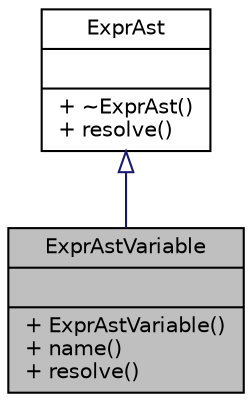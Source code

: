 digraph "ExprAstVariable"
{
 // LATEX_PDF_SIZE
  edge [fontname="Helvetica",fontsize="10",labelfontname="Helvetica",labelfontsize="10"];
  node [fontname="Helvetica",fontsize="10",shape=record];
  Node1 [label="{ExprAstVariable\n||+ ExprAstVariable()\l+ name()\l+ resolve()\l}",height=0.2,width=0.4,color="black", fillcolor="grey75", style="filled", fontcolor="black",tooltip="Class representing a variable in the AST."];
  Node2 -> Node1 [dir="back",color="midnightblue",fontsize="10",style="solid",arrowtail="onormal",fontname="Helvetica"];
  Node2 [label="{ExprAst\n||+ ~ExprAst()\l+ resolve()\l}",height=0.2,width=0.4,color="black", fillcolor="white", style="filled",URL="$classExprAst.html",tooltip="Base class for all nodes in the abstract syntax tree of an expression."];
}
